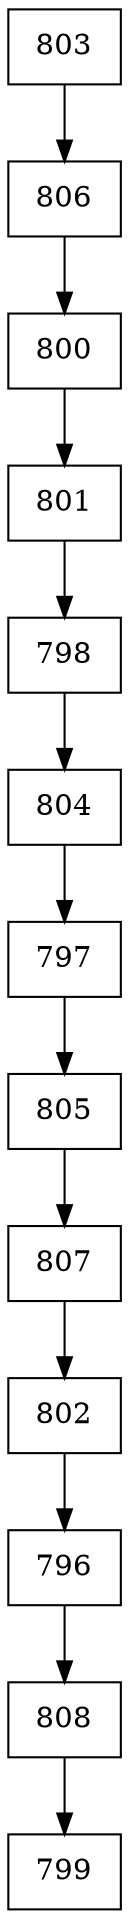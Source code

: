 digraph G {
  node [shape=record];
  node0 [label="{803}"];
  node0 -> node1;
  node1 [label="{806}"];
  node1 -> node2;
  node2 [label="{800}"];
  node2 -> node3;
  node3 [label="{801}"];
  node3 -> node4;
  node4 [label="{798}"];
  node4 -> node5;
  node5 [label="{804}"];
  node5 -> node6;
  node6 [label="{797}"];
  node6 -> node7;
  node7 [label="{805}"];
  node7 -> node8;
  node8 [label="{807}"];
  node8 -> node9;
  node9 [label="{802}"];
  node9 -> node10;
  node10 [label="{796}"];
  node10 -> node11;
  node11 [label="{808}"];
  node11 -> node12;
  node12 [label="{799}"];
}
